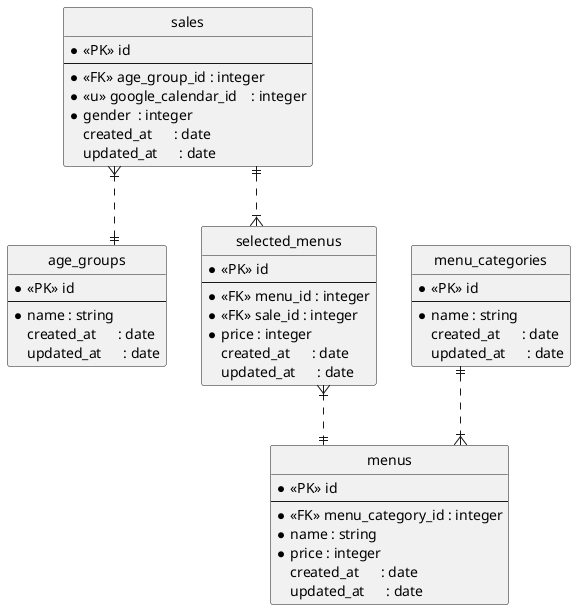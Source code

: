 @startuml test
hide circle
skinparam linetype ortho

entity "sales" as sales {
    * <<PK>> id
    --
    * <<FK>> age_group_id : integer
    * <<u>> google_calendar_id    : integer
    * gender  : integer
    created_at      : date
    updated_at      : date
}

entity "age_groups" as age_groups {
    * <<PK>> id
    --
    * name : string
    created_at      : date
    updated_at      : date
}

entity "selected_menus" as selected_menus {
    * <<PK>> id
    --
    * <<FK>> menu_id : integer
    * <<FK>> sale_id : integer
    * price : integer
    created_at      : date
    updated_at      : date
}

entity "menus" as menus {
    * <<PK>> id
    --
    * <<FK>> menu_category_id : integer
    * name : string
    * price : integer
    created_at      : date
    updated_at      : date
}

entity "menu_categories" as menu_categories {
    * <<PK>> id
    --
    * name : string
    created_at      : date
    updated_at      : date
}

sales }|..|| age_groups
sales ||..|{ selected_menus
selected_menus }|..|| menus
menu_categories ||..|{ menus

@enduml
